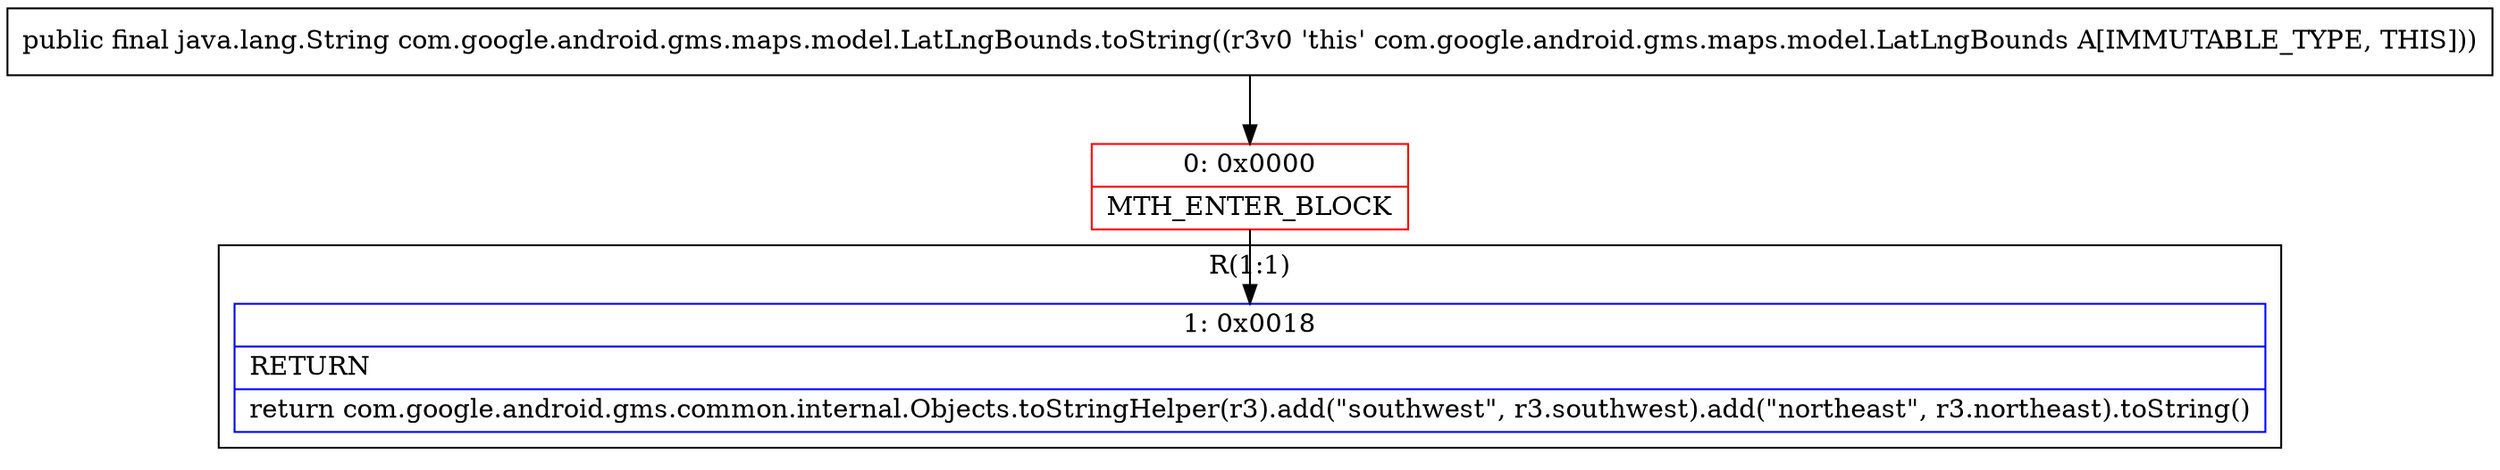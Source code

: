 digraph "CFG forcom.google.android.gms.maps.model.LatLngBounds.toString()Ljava\/lang\/String;" {
subgraph cluster_Region_1633868406 {
label = "R(1:1)";
node [shape=record,color=blue];
Node_1 [shape=record,label="{1\:\ 0x0018|RETURN\l|return com.google.android.gms.common.internal.Objects.toStringHelper(r3).add(\"southwest\", r3.southwest).add(\"northeast\", r3.northeast).toString()\l}"];
}
Node_0 [shape=record,color=red,label="{0\:\ 0x0000|MTH_ENTER_BLOCK\l}"];
MethodNode[shape=record,label="{public final java.lang.String com.google.android.gms.maps.model.LatLngBounds.toString((r3v0 'this' com.google.android.gms.maps.model.LatLngBounds A[IMMUTABLE_TYPE, THIS])) }"];
MethodNode -> Node_0;
Node_0 -> Node_1;
}

